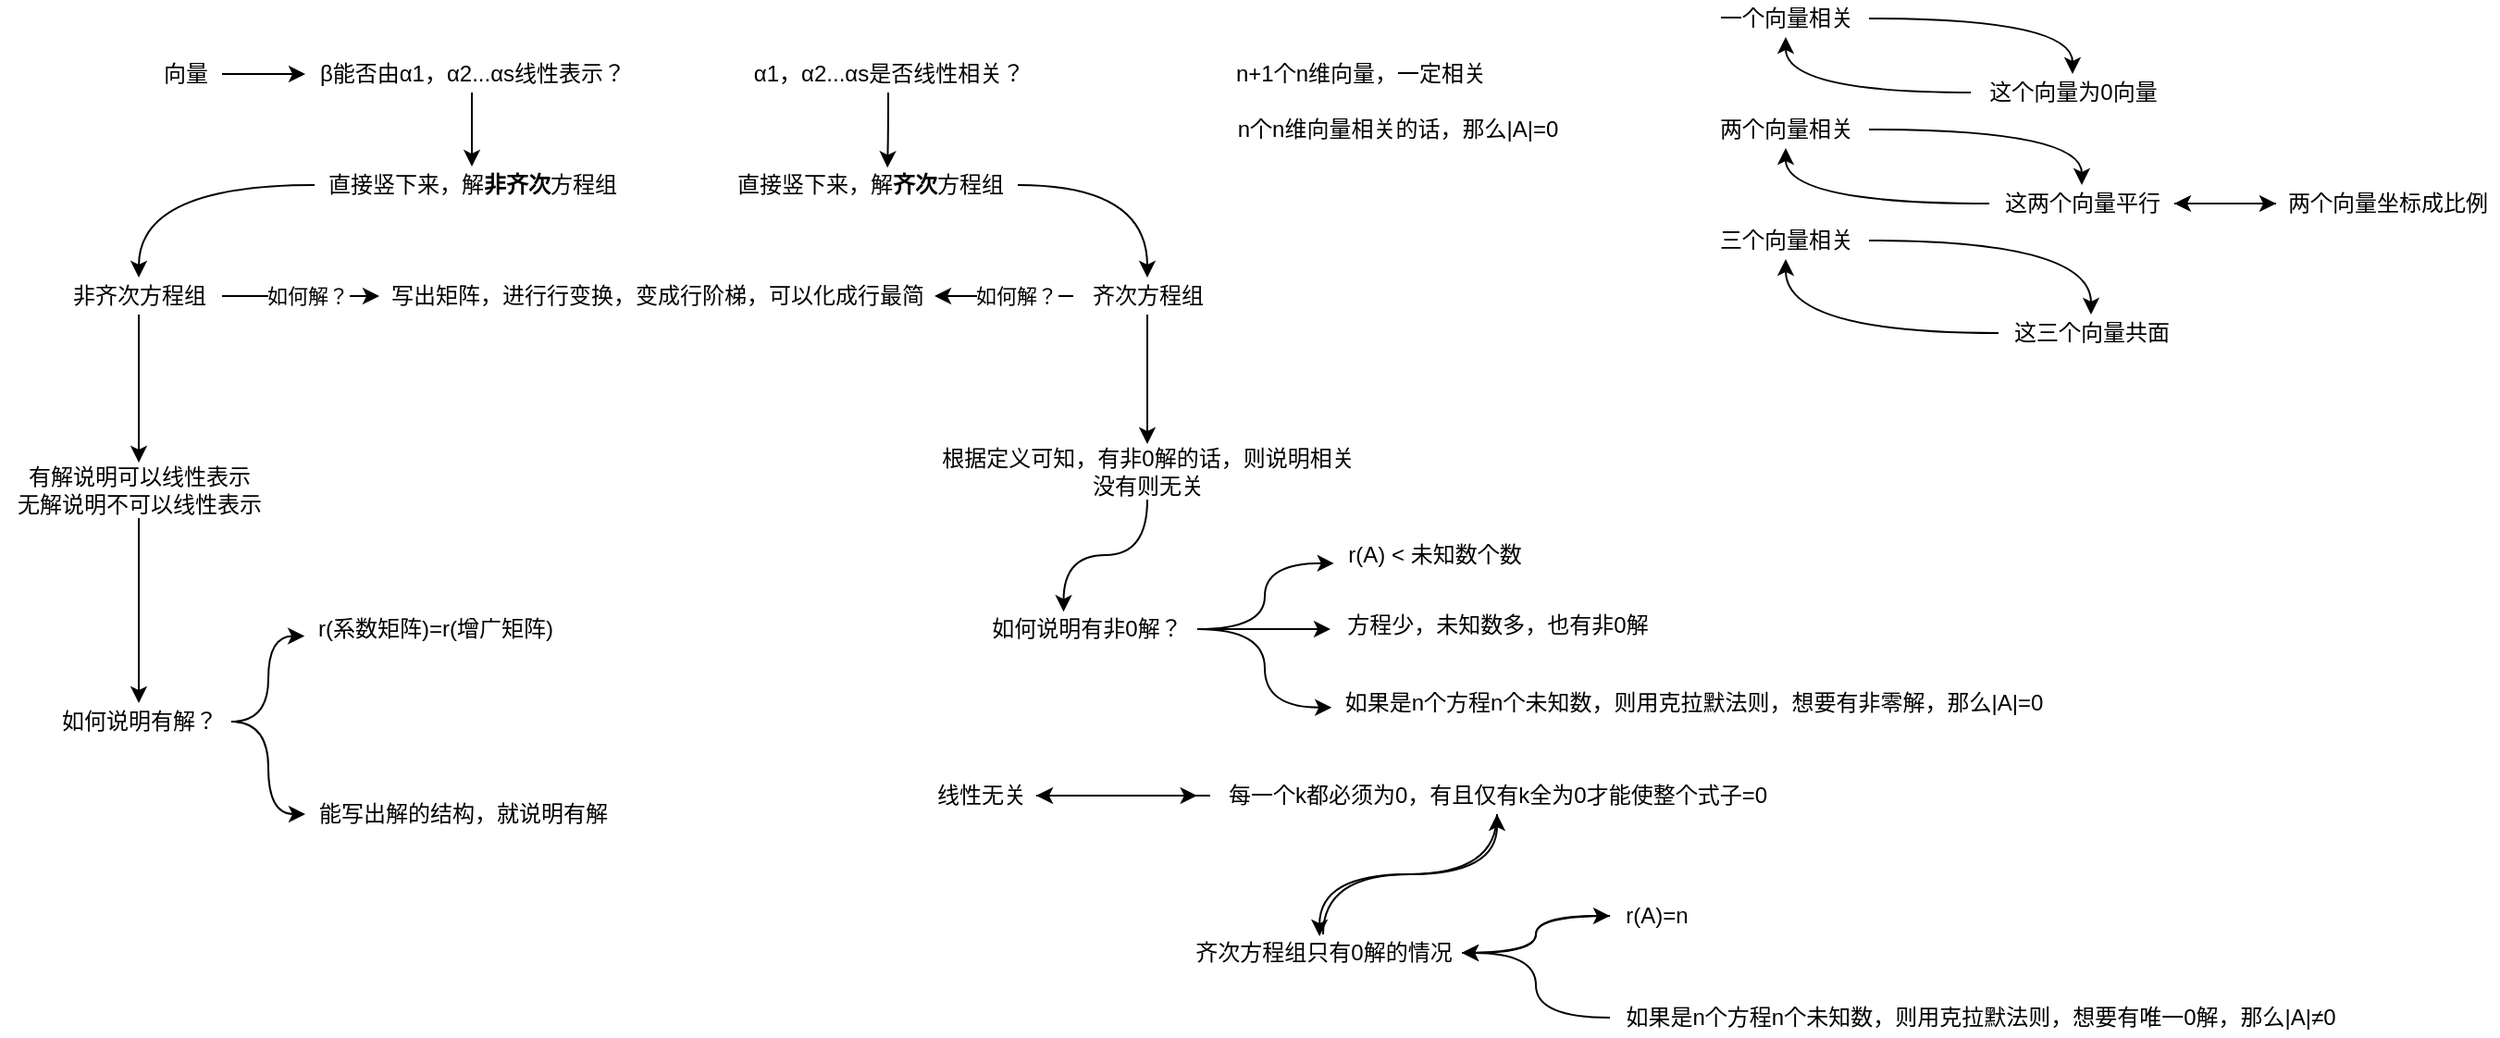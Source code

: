 <mxfile version="15.8.9" type="github">
  <diagram id="SS9lbgkfC-KeZYUltQnV" name="第 1 页">
    <mxGraphModel dx="866" dy="522" grid="1" gridSize="10" guides="1" tooltips="1" connect="1" arrows="1" fold="1" page="1" pageScale="1" pageWidth="827" pageHeight="1169" math="0" shadow="0">
      <root>
        <mxCell id="0" />
        <mxCell id="1" parent="0" />
        <mxCell id="LpI1GiE3s5l9tn5SJo0W-10" style="edgeStyle=orthogonalEdgeStyle;curved=1;rounded=0;orthogonalLoop=1;jettySize=auto;html=1;" parent="1" source="LpI1GiE3s5l9tn5SJo0W-2" target="LpI1GiE3s5l9tn5SJo0W-7" edge="1">
          <mxGeometry relative="1" as="geometry" />
        </mxCell>
        <mxCell id="LpI1GiE3s5l9tn5SJo0W-14" style="edgeStyle=orthogonalEdgeStyle;curved=1;rounded=0;orthogonalLoop=1;jettySize=auto;html=1;" parent="1" source="LpI1GiE3s5l9tn5SJo0W-2" target="LpI1GiE3s5l9tn5SJo0W-15" edge="1">
          <mxGeometry relative="1" as="geometry">
            <mxPoint x="490" y="220" as="targetPoint" />
          </mxGeometry>
        </mxCell>
        <mxCell id="LpI1GiE3s5l9tn5SJo0W-17" value="如何解？" style="edgeLabel;html=1;align=center;verticalAlign=middle;resizable=0;points=[];" parent="LpI1GiE3s5l9tn5SJo0W-14" vertex="1" connectable="0">
          <mxGeometry x="-0.374" relative="1" as="geometry">
            <mxPoint x="19" as="offset" />
          </mxGeometry>
        </mxCell>
        <mxCell id="LpI1GiE3s5l9tn5SJo0W-2" value="非齐次方程组" style="text;html=1;align=center;verticalAlign=middle;resizable=0;points=[];autosize=1;strokeColor=none;fillColor=none;" parent="1" vertex="1">
          <mxGeometry x="330" y="210" width="90" height="20" as="geometry" />
        </mxCell>
        <mxCell id="LpI1GiE3s5l9tn5SJo0W-11" style="edgeStyle=orthogonalEdgeStyle;curved=1;rounded=0;orthogonalLoop=1;jettySize=auto;html=1;" parent="1" source="LpI1GiE3s5l9tn5SJo0W-3" target="LpI1GiE3s5l9tn5SJo0W-4" edge="1">
          <mxGeometry relative="1" as="geometry" />
        </mxCell>
        <mxCell id="LpI1GiE3s5l9tn5SJo0W-3" value="向量" style="text;html=1;align=center;verticalAlign=middle;resizable=0;points=[];autosize=1;strokeColor=none;fillColor=none;" parent="1" vertex="1">
          <mxGeometry x="380" y="90" width="40" height="20" as="geometry" />
        </mxCell>
        <mxCell id="LpI1GiE3s5l9tn5SJo0W-8" style="edgeStyle=orthogonalEdgeStyle;rounded=0;orthogonalLoop=1;jettySize=auto;html=1;curved=1;" parent="1" source="LpI1GiE3s5l9tn5SJo0W-4" target="LpI1GiE3s5l9tn5SJo0W-5" edge="1">
          <mxGeometry relative="1" as="geometry" />
        </mxCell>
        <mxCell id="LpI1GiE3s5l9tn5SJo0W-4" value="β能否由α1，α2...αs线性表示？" style="text;html=1;align=center;verticalAlign=middle;resizable=0;points=[];autosize=1;strokeColor=none;fillColor=none;" parent="1" vertex="1">
          <mxGeometry x="465" y="90" width="180" height="20" as="geometry" />
        </mxCell>
        <mxCell id="LpI1GiE3s5l9tn5SJo0W-9" style="edgeStyle=orthogonalEdgeStyle;curved=1;rounded=0;orthogonalLoop=1;jettySize=auto;html=1;" parent="1" source="LpI1GiE3s5l9tn5SJo0W-5" target="LpI1GiE3s5l9tn5SJo0W-2" edge="1">
          <mxGeometry relative="1" as="geometry" />
        </mxCell>
        <mxCell id="LpI1GiE3s5l9tn5SJo0W-5" value="直接竖下来，解&lt;b&gt;非齐次&lt;/b&gt;方程组" style="text;html=1;align=center;verticalAlign=middle;resizable=0;points=[];autosize=1;strokeColor=none;fillColor=none;" parent="1" vertex="1">
          <mxGeometry x="470" y="150" width="170" height="20" as="geometry" />
        </mxCell>
        <mxCell id="LpI1GiE3s5l9tn5SJo0W-20" style="edgeStyle=orthogonalEdgeStyle;curved=1;rounded=0;orthogonalLoop=1;jettySize=auto;html=1;entryX=-0.003;entryY=0.688;entryDx=0;entryDy=0;entryPerimeter=0;" parent="1" source="LpI1GiE3s5l9tn5SJo0W-6" target="LpI1GiE3s5l9tn5SJo0W-18" edge="1">
          <mxGeometry relative="1" as="geometry" />
        </mxCell>
        <mxCell id="LpI1GiE3s5l9tn5SJo0W-21" style="edgeStyle=orthogonalEdgeStyle;curved=1;rounded=0;orthogonalLoop=1;jettySize=auto;html=1;entryX=0;entryY=0.5;entryDx=0;entryDy=0;entryPerimeter=0;" parent="1" source="LpI1GiE3s5l9tn5SJo0W-6" target="LpI1GiE3s5l9tn5SJo0W-19" edge="1">
          <mxGeometry relative="1" as="geometry" />
        </mxCell>
        <mxCell id="LpI1GiE3s5l9tn5SJo0W-6" value="如何说明有解？" style="text;html=1;align=center;verticalAlign=middle;resizable=0;points=[];autosize=1;strokeColor=none;fillColor=none;" parent="1" vertex="1">
          <mxGeometry x="325" y="440" width="100" height="20" as="geometry" />
        </mxCell>
        <mxCell id="LpI1GiE3s5l9tn5SJo0W-12" style="edgeStyle=orthogonalEdgeStyle;curved=1;rounded=0;orthogonalLoop=1;jettySize=auto;html=1;" parent="1" source="LpI1GiE3s5l9tn5SJo0W-7" target="LpI1GiE3s5l9tn5SJo0W-6" edge="1">
          <mxGeometry relative="1" as="geometry" />
        </mxCell>
        <mxCell id="LpI1GiE3s5l9tn5SJo0W-7" value="有解说明可以线性表示&lt;br&gt;无解说明不可以线性表示" style="text;html=1;align=center;verticalAlign=middle;resizable=0;points=[];autosize=1;strokeColor=none;fillColor=none;" parent="1" vertex="1">
          <mxGeometry x="300" y="310" width="150" height="30" as="geometry" />
        </mxCell>
        <mxCell id="LpI1GiE3s5l9tn5SJo0W-15" value="写出矩阵，进行行变换，变成行阶梯，可以化成行最简" style="text;html=1;align=center;verticalAlign=middle;resizable=0;points=[];autosize=1;strokeColor=none;fillColor=none;" parent="1" vertex="1">
          <mxGeometry x="505" y="210" width="300" height="20" as="geometry" />
        </mxCell>
        <mxCell id="LpI1GiE3s5l9tn5SJo0W-18" value="r(系数矩阵)=r(增广矩阵)" style="text;html=1;align=center;verticalAlign=middle;resizable=0;points=[];autosize=1;strokeColor=none;fillColor=none;" parent="1" vertex="1">
          <mxGeometry x="465" y="390" width="140" height="20" as="geometry" />
        </mxCell>
        <mxCell id="LpI1GiE3s5l9tn5SJo0W-19" value="能写出解的结构，就说明有解" style="text;html=1;align=center;verticalAlign=middle;resizable=0;points=[];autosize=1;strokeColor=none;fillColor=none;" parent="1" vertex="1">
          <mxGeometry x="465" y="490" width="170" height="20" as="geometry" />
        </mxCell>
        <mxCell id="LpI1GiE3s5l9tn5SJo0W-24" style="edgeStyle=orthogonalEdgeStyle;curved=1;rounded=0;orthogonalLoop=1;jettySize=auto;html=1;entryX=0.56;entryY=0.033;entryDx=0;entryDy=0;entryPerimeter=0;" parent="1" source="LpI1GiE3s5l9tn5SJo0W-22" target="LpI1GiE3s5l9tn5SJo0W-23" edge="1">
          <mxGeometry relative="1" as="geometry" />
        </mxCell>
        <mxCell id="LpI1GiE3s5l9tn5SJo0W-22" value="α1，α2...αs是否线性相关？" style="text;html=1;align=center;verticalAlign=middle;resizable=0;points=[];autosize=1;strokeColor=none;fillColor=none;" parent="1" vertex="1">
          <mxGeometry x="700" y="90" width="160" height="20" as="geometry" />
        </mxCell>
        <mxCell id="LpI1GiE3s5l9tn5SJo0W-29" style="edgeStyle=orthogonalEdgeStyle;curved=1;rounded=0;orthogonalLoop=1;jettySize=auto;html=1;" parent="1" source="LpI1GiE3s5l9tn5SJo0W-23" target="LpI1GiE3s5l9tn5SJo0W-26" edge="1">
          <mxGeometry relative="1" as="geometry" />
        </mxCell>
        <mxCell id="LpI1GiE3s5l9tn5SJo0W-23" value="直接竖下来，解&lt;b&gt;齐次&lt;/b&gt;方程组" style="text;html=1;align=center;verticalAlign=middle;resizable=0;points=[];autosize=1;strokeColor=none;fillColor=none;" parent="1" vertex="1">
          <mxGeometry x="690" y="150" width="160" height="20" as="geometry" />
        </mxCell>
        <mxCell id="LpI1GiE3s5l9tn5SJo0W-27" style="edgeStyle=orthogonalEdgeStyle;curved=1;rounded=0;orthogonalLoop=1;jettySize=auto;html=1;" parent="1" source="LpI1GiE3s5l9tn5SJo0W-26" target="LpI1GiE3s5l9tn5SJo0W-15" edge="1">
          <mxGeometry relative="1" as="geometry" />
        </mxCell>
        <mxCell id="LpI1GiE3s5l9tn5SJo0W-28" value="如何解？" style="edgeLabel;html=1;align=center;verticalAlign=middle;resizable=0;points=[];" parent="LpI1GiE3s5l9tn5SJo0W-27" vertex="1" connectable="0">
          <mxGeometry x="-0.177" relative="1" as="geometry">
            <mxPoint as="offset" />
          </mxGeometry>
        </mxCell>
        <mxCell id="LpI1GiE3s5l9tn5SJo0W-32" style="edgeStyle=orthogonalEdgeStyle;curved=1;rounded=0;orthogonalLoop=1;jettySize=auto;html=1;" parent="1" source="LpI1GiE3s5l9tn5SJo0W-26" target="LpI1GiE3s5l9tn5SJo0W-31" edge="1">
          <mxGeometry relative="1" as="geometry" />
        </mxCell>
        <mxCell id="LpI1GiE3s5l9tn5SJo0W-26" value="齐次方程组" style="text;html=1;align=center;verticalAlign=middle;resizable=0;points=[];autosize=1;strokeColor=none;fillColor=none;" parent="1" vertex="1">
          <mxGeometry x="880" y="210" width="80" height="20" as="geometry" />
        </mxCell>
        <mxCell id="LpI1GiE3s5l9tn5SJo0W-37" style="edgeStyle=orthogonalEdgeStyle;curved=1;rounded=0;orthogonalLoop=1;jettySize=auto;html=1;entryX=0.398;entryY=0.033;entryDx=0;entryDy=0;entryPerimeter=0;" parent="1" source="LpI1GiE3s5l9tn5SJo0W-31" target="LpI1GiE3s5l9tn5SJo0W-34" edge="1">
          <mxGeometry relative="1" as="geometry" />
        </mxCell>
        <mxCell id="LpI1GiE3s5l9tn5SJo0W-31" value="根据定义可知，有非0解的话，则说明相关&lt;br&gt;没有则无关" style="text;html=1;align=center;verticalAlign=middle;resizable=0;points=[];autosize=1;strokeColor=none;fillColor=none;" parent="1" vertex="1">
          <mxGeometry x="800" y="300" width="240" height="30" as="geometry" />
        </mxCell>
        <mxCell id="LpI1GiE3s5l9tn5SJo0W-40" style="edgeStyle=orthogonalEdgeStyle;curved=1;rounded=0;orthogonalLoop=1;jettySize=auto;html=1;entryX=0.008;entryY=0.722;entryDx=0;entryDy=0;entryPerimeter=0;" parent="1" source="LpI1GiE3s5l9tn5SJo0W-34" target="LpI1GiE3s5l9tn5SJo0W-35" edge="1">
          <mxGeometry relative="1" as="geometry" />
        </mxCell>
        <mxCell id="LpI1GiE3s5l9tn5SJo0W-41" style="edgeStyle=orthogonalEdgeStyle;curved=1;rounded=0;orthogonalLoop=1;jettySize=auto;html=1;entryX=-0.001;entryY=0.619;entryDx=0;entryDy=0;entryPerimeter=0;" parent="1" source="LpI1GiE3s5l9tn5SJo0W-34" target="LpI1GiE3s5l9tn5SJo0W-38" edge="1">
          <mxGeometry relative="1" as="geometry" />
        </mxCell>
        <mxCell id="cm-5JKgqkUC_MWqmVBxb-2" style="edgeStyle=orthogonalEdgeStyle;rounded=0;orthogonalLoop=1;jettySize=auto;html=1;entryX=0;entryY=0.6;entryDx=0;entryDy=0;entryPerimeter=0;curved=1;" edge="1" parent="1" source="LpI1GiE3s5l9tn5SJo0W-34" target="cm-5JKgqkUC_MWqmVBxb-1">
          <mxGeometry relative="1" as="geometry" />
        </mxCell>
        <mxCell id="LpI1GiE3s5l9tn5SJo0W-34" value="如何说明有非0解？" style="text;html=1;align=center;verticalAlign=middle;resizable=0;points=[];autosize=1;strokeColor=none;fillColor=none;" parent="1" vertex="1">
          <mxGeometry x="827" y="390" width="120" height="20" as="geometry" />
        </mxCell>
        <mxCell id="LpI1GiE3s5l9tn5SJo0W-35" value="r(A) &amp;lt; 未知数个数" style="text;html=1;align=center;verticalAlign=middle;resizable=0;points=[];autosize=1;strokeColor=none;fillColor=none;" parent="1" vertex="1">
          <mxGeometry x="1020" y="350" width="110" height="20" as="geometry" />
        </mxCell>
        <mxCell id="LpI1GiE3s5l9tn5SJo0W-38" value="如果是n个方程n个未知数，则用克拉默法则，想要有非零解，那么|A|=0" style="text;html=1;align=center;verticalAlign=middle;resizable=0;points=[];autosize=1;strokeColor=none;fillColor=none;" parent="1" vertex="1">
          <mxGeometry x="1020" y="430" width="390" height="20" as="geometry" />
        </mxCell>
        <mxCell id="cm-5JKgqkUC_MWqmVBxb-1" value="方程少，未知数多，也有非0解" style="text;html=1;align=center;verticalAlign=middle;resizable=0;points=[];autosize=1;strokeColor=none;fillColor=none;" vertex="1" parent="1">
          <mxGeometry x="1019" y="388" width="180" height="20" as="geometry" />
        </mxCell>
        <mxCell id="cm-5JKgqkUC_MWqmVBxb-4" value="n+1个n维向量，一定相关" style="text;html=1;align=center;verticalAlign=middle;resizable=0;points=[];autosize=1;strokeColor=none;fillColor=none;" vertex="1" parent="1">
          <mxGeometry x="960" y="90" width="150" height="20" as="geometry" />
        </mxCell>
        <mxCell id="cm-5JKgqkUC_MWqmVBxb-5" value="n个n维向量相关的话，那么|A|=0" style="text;html=1;align=center;verticalAlign=middle;resizable=0;points=[];autosize=1;strokeColor=none;fillColor=none;" vertex="1" parent="1">
          <mxGeometry x="960" y="120" width="190" height="20" as="geometry" />
        </mxCell>
        <mxCell id="cm-5JKgqkUC_MWqmVBxb-8" style="edgeStyle=orthogonalEdgeStyle;curved=1;rounded=0;orthogonalLoop=1;jettySize=auto;html=1;" edge="1" parent="1" source="cm-5JKgqkUC_MWqmVBxb-6" target="cm-5JKgqkUC_MWqmVBxb-7">
          <mxGeometry relative="1" as="geometry" />
        </mxCell>
        <mxCell id="cm-5JKgqkUC_MWqmVBxb-6" value="一个向量相关" style="text;html=1;align=center;verticalAlign=middle;resizable=0;points=[];autosize=1;strokeColor=none;fillColor=none;" vertex="1" parent="1">
          <mxGeometry x="1220" y="60" width="90" height="20" as="geometry" />
        </mxCell>
        <mxCell id="cm-5JKgqkUC_MWqmVBxb-9" style="edgeStyle=orthogonalEdgeStyle;curved=1;rounded=0;orthogonalLoop=1;jettySize=auto;html=1;" edge="1" parent="1" source="cm-5JKgqkUC_MWqmVBxb-7" target="cm-5JKgqkUC_MWqmVBxb-6">
          <mxGeometry relative="1" as="geometry" />
        </mxCell>
        <mxCell id="cm-5JKgqkUC_MWqmVBxb-7" value="这个向量为0向量" style="text;html=1;align=center;verticalAlign=middle;resizable=0;points=[];autosize=1;strokeColor=none;fillColor=none;" vertex="1" parent="1">
          <mxGeometry x="1365" y="100" width="110" height="20" as="geometry" />
        </mxCell>
        <mxCell id="cm-5JKgqkUC_MWqmVBxb-16" style="edgeStyle=orthogonalEdgeStyle;curved=1;rounded=0;orthogonalLoop=1;jettySize=auto;html=1;" edge="1" parent="1" source="cm-5JKgqkUC_MWqmVBxb-12" target="cm-5JKgqkUC_MWqmVBxb-13">
          <mxGeometry relative="1" as="geometry" />
        </mxCell>
        <mxCell id="cm-5JKgqkUC_MWqmVBxb-12" value="两个向量相关" style="text;html=1;align=center;verticalAlign=middle;resizable=0;points=[];autosize=1;strokeColor=none;fillColor=none;" vertex="1" parent="1">
          <mxGeometry x="1220" y="120" width="90" height="20" as="geometry" />
        </mxCell>
        <mxCell id="cm-5JKgqkUC_MWqmVBxb-17" style="edgeStyle=orthogonalEdgeStyle;curved=1;rounded=0;orthogonalLoop=1;jettySize=auto;html=1;" edge="1" parent="1" source="cm-5JKgqkUC_MWqmVBxb-13" target="cm-5JKgqkUC_MWqmVBxb-12">
          <mxGeometry relative="1" as="geometry" />
        </mxCell>
        <mxCell id="cm-5JKgqkUC_MWqmVBxb-22" style="edgeStyle=orthogonalEdgeStyle;curved=1;rounded=0;orthogonalLoop=1;jettySize=auto;html=1;" edge="1" parent="1" source="cm-5JKgqkUC_MWqmVBxb-13" target="cm-5JKgqkUC_MWqmVBxb-20">
          <mxGeometry relative="1" as="geometry" />
        </mxCell>
        <mxCell id="cm-5JKgqkUC_MWqmVBxb-13" value="这两个向量平行" style="text;html=1;align=center;verticalAlign=middle;resizable=0;points=[];autosize=1;strokeColor=none;fillColor=none;" vertex="1" parent="1">
          <mxGeometry x="1375" y="160" width="100" height="20" as="geometry" />
        </mxCell>
        <mxCell id="cm-5JKgqkUC_MWqmVBxb-18" style="edgeStyle=orthogonalEdgeStyle;curved=1;rounded=0;orthogonalLoop=1;jettySize=auto;html=1;" edge="1" parent="1" source="cm-5JKgqkUC_MWqmVBxb-14" target="cm-5JKgqkUC_MWqmVBxb-15">
          <mxGeometry relative="1" as="geometry" />
        </mxCell>
        <mxCell id="cm-5JKgqkUC_MWqmVBxb-14" value="三个向量相关" style="text;html=1;align=center;verticalAlign=middle;resizable=0;points=[];autosize=1;strokeColor=none;fillColor=none;" vertex="1" parent="1">
          <mxGeometry x="1220" y="180" width="90" height="20" as="geometry" />
        </mxCell>
        <mxCell id="cm-5JKgqkUC_MWqmVBxb-19" style="edgeStyle=orthogonalEdgeStyle;curved=1;rounded=0;orthogonalLoop=1;jettySize=auto;html=1;" edge="1" parent="1" source="cm-5JKgqkUC_MWqmVBxb-15" target="cm-5JKgqkUC_MWqmVBxb-14">
          <mxGeometry relative="1" as="geometry" />
        </mxCell>
        <mxCell id="cm-5JKgqkUC_MWqmVBxb-15" value="这三个向量共面" style="text;html=1;align=center;verticalAlign=middle;resizable=0;points=[];autosize=1;strokeColor=none;fillColor=none;" vertex="1" parent="1">
          <mxGeometry x="1380" y="230" width="100" height="20" as="geometry" />
        </mxCell>
        <mxCell id="cm-5JKgqkUC_MWqmVBxb-21" style="edgeStyle=orthogonalEdgeStyle;curved=1;rounded=0;orthogonalLoop=1;jettySize=auto;html=1;" edge="1" parent="1" source="cm-5JKgqkUC_MWqmVBxb-20" target="cm-5JKgqkUC_MWqmVBxb-13">
          <mxGeometry relative="1" as="geometry" />
        </mxCell>
        <mxCell id="cm-5JKgqkUC_MWqmVBxb-20" value="两个向量坐标成比例" style="text;html=1;align=center;verticalAlign=middle;resizable=0;points=[];autosize=1;strokeColor=none;fillColor=none;" vertex="1" parent="1">
          <mxGeometry x="1530" y="160" width="120" height="20" as="geometry" />
        </mxCell>
        <mxCell id="cm-5JKgqkUC_MWqmVBxb-26" style="edgeStyle=orthogonalEdgeStyle;curved=1;rounded=0;orthogonalLoop=1;jettySize=auto;html=1;entryX=-0.023;entryY=0.5;entryDx=0;entryDy=0;entryPerimeter=0;" edge="1" parent="1" source="cm-5JKgqkUC_MWqmVBxb-24" target="cm-5JKgqkUC_MWqmVBxb-25">
          <mxGeometry relative="1" as="geometry" />
        </mxCell>
        <mxCell id="cm-5JKgqkUC_MWqmVBxb-24" value="线性无关" style="text;html=1;align=center;verticalAlign=middle;resizable=0;points=[];autosize=1;strokeColor=none;fillColor=none;" vertex="1" parent="1">
          <mxGeometry x="800" y="480" width="60" height="20" as="geometry" />
        </mxCell>
        <mxCell id="cm-5JKgqkUC_MWqmVBxb-27" style="edgeStyle=orthogonalEdgeStyle;curved=1;rounded=0;orthogonalLoop=1;jettySize=auto;html=1;" edge="1" parent="1" source="cm-5JKgqkUC_MWqmVBxb-25" target="cm-5JKgqkUC_MWqmVBxb-24">
          <mxGeometry relative="1" as="geometry" />
        </mxCell>
        <mxCell id="cm-5JKgqkUC_MWqmVBxb-29" style="edgeStyle=orthogonalEdgeStyle;curved=1;rounded=0;orthogonalLoop=1;jettySize=auto;html=1;entryX=0.487;entryY=0.05;entryDx=0;entryDy=0;entryPerimeter=0;" edge="1" parent="1" source="cm-5JKgqkUC_MWqmVBxb-25" target="cm-5JKgqkUC_MWqmVBxb-28">
          <mxGeometry relative="1" as="geometry" />
        </mxCell>
        <mxCell id="cm-5JKgqkUC_MWqmVBxb-25" value="每一个k都必须为0，有且仅有k全为0才能使整个式子=0" style="text;html=1;align=center;verticalAlign=middle;resizable=0;points=[];autosize=1;strokeColor=none;fillColor=none;" vertex="1" parent="1">
          <mxGeometry x="954" y="480" width="310" height="20" as="geometry" />
        </mxCell>
        <mxCell id="cm-5JKgqkUC_MWqmVBxb-30" style="edgeStyle=orthogonalEdgeStyle;curved=1;rounded=0;orthogonalLoop=1;jettySize=auto;html=1;" edge="1" parent="1" source="cm-5JKgqkUC_MWqmVBxb-28" target="cm-5JKgqkUC_MWqmVBxb-25">
          <mxGeometry relative="1" as="geometry" />
        </mxCell>
        <mxCell id="cm-5JKgqkUC_MWqmVBxb-32" style="edgeStyle=orthogonalEdgeStyle;curved=1;rounded=0;orthogonalLoop=1;jettySize=auto;html=1;" edge="1" parent="1" source="cm-5JKgqkUC_MWqmVBxb-28" target="cm-5JKgqkUC_MWqmVBxb-31">
          <mxGeometry relative="1" as="geometry" />
        </mxCell>
        <mxCell id="cm-5JKgqkUC_MWqmVBxb-28" value="齐次方程组只有0解的情况" style="text;html=1;align=center;verticalAlign=middle;resizable=0;points=[];autosize=1;strokeColor=none;fillColor=none;" vertex="1" parent="1">
          <mxGeometry x="940" y="565" width="150" height="20" as="geometry" />
        </mxCell>
        <mxCell id="cm-5JKgqkUC_MWqmVBxb-33" style="edgeStyle=orthogonalEdgeStyle;curved=1;rounded=0;orthogonalLoop=1;jettySize=auto;html=1;" edge="1" parent="1" source="cm-5JKgqkUC_MWqmVBxb-31" target="cm-5JKgqkUC_MWqmVBxb-28">
          <mxGeometry relative="1" as="geometry" />
        </mxCell>
        <mxCell id="cm-5JKgqkUC_MWqmVBxb-31" value="r(A)=n" style="text;html=1;align=center;verticalAlign=middle;resizable=0;points=[];autosize=1;strokeColor=none;fillColor=none;" vertex="1" parent="1">
          <mxGeometry x="1170" y="545" width="50" height="20" as="geometry" />
        </mxCell>
        <mxCell id="cm-5JKgqkUC_MWqmVBxb-36" style="edgeStyle=orthogonalEdgeStyle;curved=1;rounded=0;orthogonalLoop=1;jettySize=auto;html=1;entryX=1;entryY=0.5;entryDx=0;entryDy=0;entryPerimeter=0;" edge="1" parent="1" source="cm-5JKgqkUC_MWqmVBxb-34" target="cm-5JKgqkUC_MWqmVBxb-28">
          <mxGeometry relative="1" as="geometry" />
        </mxCell>
        <mxCell id="cm-5JKgqkUC_MWqmVBxb-34" value="如果是n个方程n个未知数，则用克拉默法则，想要有唯一0解，那么|A|≠0" style="text;html=1;align=center;verticalAlign=middle;resizable=0;points=[];autosize=1;strokeColor=none;fillColor=none;" vertex="1" parent="1">
          <mxGeometry x="1170" y="600" width="400" height="20" as="geometry" />
        </mxCell>
      </root>
    </mxGraphModel>
  </diagram>
</mxfile>
